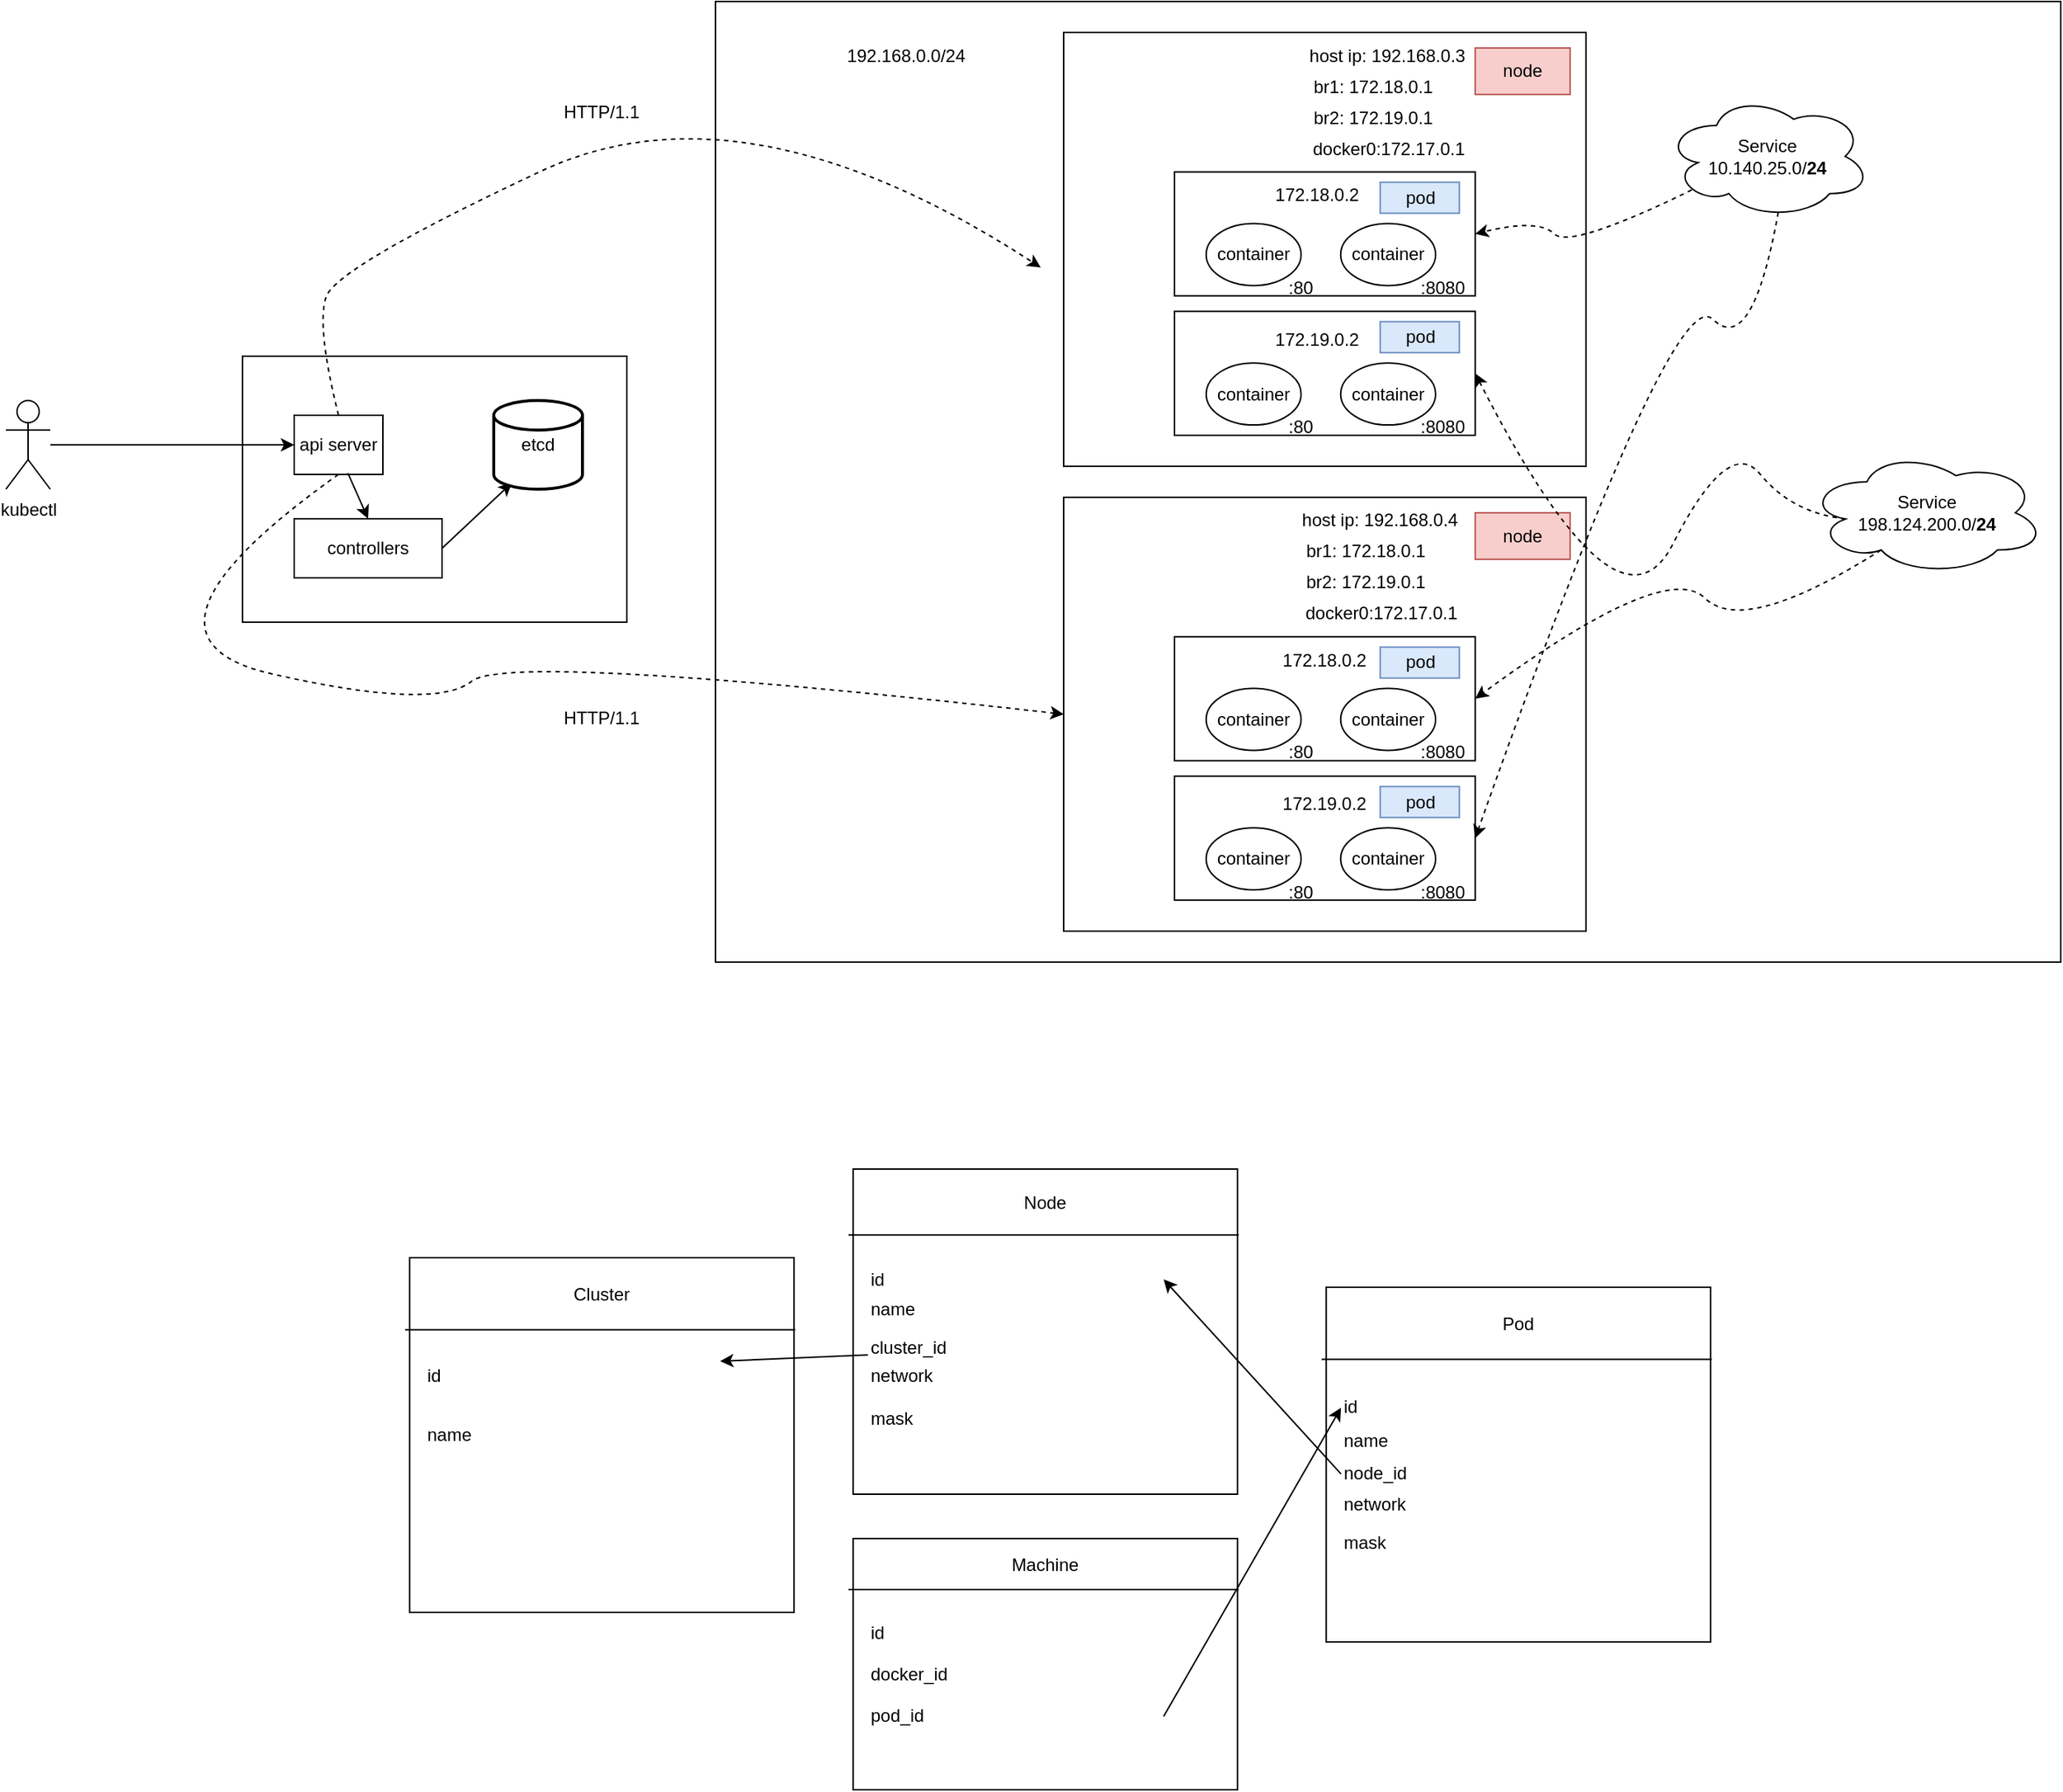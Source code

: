 <mxfile version="21.3.0" type="device">
  <diagram name="Page-1" id="rT52uE6ITpeFnuRoXZZj">
    <mxGraphModel dx="1434" dy="764" grid="1" gridSize="10" guides="1" tooltips="1" connect="1" arrows="1" fold="1" page="1" pageScale="1" pageWidth="827" pageHeight="1169" math="0" shadow="0">
      <root>
        <mxCell id="0" />
        <mxCell id="1" parent="0" />
        <mxCell id="C-DtgV1YDGbjN7bBo-Ln-7" value="" style="group" parent="1" vertex="1" connectable="0">
          <mxGeometry x="290" y="270" width="260" height="180" as="geometry" />
        </mxCell>
        <mxCell id="C-DtgV1YDGbjN7bBo-Ln-1" value="" style="rounded=0;whiteSpace=wrap;html=1;" parent="C-DtgV1YDGbjN7bBo-Ln-7" vertex="1">
          <mxGeometry width="260" height="180" as="geometry" />
        </mxCell>
        <mxCell id="C-DtgV1YDGbjN7bBo-Ln-2" value="api server" style="rounded=0;whiteSpace=wrap;html=1;" parent="C-DtgV1YDGbjN7bBo-Ln-7" vertex="1">
          <mxGeometry x="35" y="40" width="60" height="40" as="geometry" />
        </mxCell>
        <mxCell id="C-DtgV1YDGbjN7bBo-Ln-4" value="controllers" style="rounded=0;whiteSpace=wrap;html=1;" parent="C-DtgV1YDGbjN7bBo-Ln-7" vertex="1">
          <mxGeometry x="35" y="110" width="100" height="40" as="geometry" />
        </mxCell>
        <mxCell id="C-DtgV1YDGbjN7bBo-Ln-49" value="" style="endArrow=classic;html=1;rounded=0;exitX=0.606;exitY=0.979;exitDx=0;exitDy=0;exitPerimeter=0;entryX=0.5;entryY=0;entryDx=0;entryDy=0;" parent="C-DtgV1YDGbjN7bBo-Ln-7" source="C-DtgV1YDGbjN7bBo-Ln-2" target="C-DtgV1YDGbjN7bBo-Ln-4" edge="1">
          <mxGeometry width="50" height="50" relative="1" as="geometry">
            <mxPoint x="70" y="90" as="sourcePoint" />
            <mxPoint x="120" y="40" as="targetPoint" />
          </mxGeometry>
        </mxCell>
        <mxCell id="C-DtgV1YDGbjN7bBo-Ln-50" value="" style="endArrow=classic;html=1;rounded=0;exitX=1;exitY=0.5;exitDx=0;exitDy=0;entryX=0.145;entryY=1;entryDx=0;entryDy=-4.35;entryPerimeter=0;" parent="C-DtgV1YDGbjN7bBo-Ln-7" source="C-DtgV1YDGbjN7bBo-Ln-4" edge="1">
          <mxGeometry width="50" height="50" relative="1" as="geometry">
            <mxPoint x="150" y="115" as="sourcePoint" />
            <mxPoint x="182.25" y="85.65" as="targetPoint" />
          </mxGeometry>
        </mxCell>
        <mxCell id="mGAJs02IHIrk4cf16Qil-7" value="etcd" style="strokeWidth=2;html=1;shape=mxgraph.flowchart.database;whiteSpace=wrap;" vertex="1" parent="C-DtgV1YDGbjN7bBo-Ln-7">
          <mxGeometry x="170" y="30" width="60" height="60" as="geometry" />
        </mxCell>
        <mxCell id="C-DtgV1YDGbjN7bBo-Ln-43" value="" style="group" parent="1" vertex="1" connectable="0">
          <mxGeometry x="610" y="30" width="910" height="650" as="geometry" />
        </mxCell>
        <mxCell id="C-DtgV1YDGbjN7bBo-Ln-5" value="" style="rounded=0;whiteSpace=wrap;html=1;" parent="C-DtgV1YDGbjN7bBo-Ln-43" vertex="1">
          <mxGeometry width="910" height="650" as="geometry" />
        </mxCell>
        <mxCell id="C-DtgV1YDGbjN7bBo-Ln-17" value="" style="group" parent="C-DtgV1YDGbjN7bBo-Ln-43" vertex="1" connectable="0">
          <mxGeometry x="235.529" y="20.968" width="353.294" height="293.548" as="geometry" />
        </mxCell>
        <mxCell id="C-DtgV1YDGbjN7bBo-Ln-6" value="" style="rounded=0;whiteSpace=wrap;html=1;" parent="C-DtgV1YDGbjN7bBo-Ln-17" vertex="1">
          <mxGeometry width="353.294" height="293.548" as="geometry" />
        </mxCell>
        <mxCell id="C-DtgV1YDGbjN7bBo-Ln-8" value="node" style="text;html=1;strokeColor=#b85450;fillColor=#f8cecc;align=center;verticalAlign=middle;whiteSpace=wrap;rounded=0;" parent="C-DtgV1YDGbjN7bBo-Ln-17" vertex="1">
          <mxGeometry x="278.353" y="10.484" width="64.235" height="31.452" as="geometry" />
        </mxCell>
        <mxCell id="C-DtgV1YDGbjN7bBo-Ln-22" value="" style="group" parent="C-DtgV1YDGbjN7bBo-Ln-17" vertex="1" connectable="0">
          <mxGeometry x="74.941" y="188.71" width="214.118" height="94.355" as="geometry" />
        </mxCell>
        <mxCell id="C-DtgV1YDGbjN7bBo-Ln-23" value="" style="rounded=0;whiteSpace=wrap;html=1;" parent="C-DtgV1YDGbjN7bBo-Ln-22" vertex="1">
          <mxGeometry width="203.412" height="83.871" as="geometry" />
        </mxCell>
        <mxCell id="C-DtgV1YDGbjN7bBo-Ln-24" value="pod" style="text;html=1;strokeColor=#6c8ebf;fillColor=#dae8fc;align=center;verticalAlign=middle;whiteSpace=wrap;rounded=0;" parent="C-DtgV1YDGbjN7bBo-Ln-22" vertex="1">
          <mxGeometry x="139.176" y="6.989" width="53.529" height="20.968" as="geometry" />
        </mxCell>
        <mxCell id="C-DtgV1YDGbjN7bBo-Ln-25" value="container" style="ellipse;whiteSpace=wrap;html=1;" parent="C-DtgV1YDGbjN7bBo-Ln-22" vertex="1">
          <mxGeometry x="112.412" y="34.946" width="64.235" height="41.935" as="geometry" />
        </mxCell>
        <mxCell id="C-DtgV1YDGbjN7bBo-Ln-26" value="container" style="ellipse;whiteSpace=wrap;html=1;" parent="C-DtgV1YDGbjN7bBo-Ln-22" vertex="1">
          <mxGeometry x="21.412" y="34.946" width="64.235" height="41.935" as="geometry" />
        </mxCell>
        <mxCell id="C-DtgV1YDGbjN7bBo-Ln-101" value=":80" style="text;html=1;strokeColor=none;fillColor=none;align=center;verticalAlign=middle;whiteSpace=wrap;rounded=0;" parent="C-DtgV1YDGbjN7bBo-Ln-22" vertex="1">
          <mxGeometry x="53.529" y="62.903" width="64.235" height="31.452" as="geometry" />
        </mxCell>
        <mxCell id="C-DtgV1YDGbjN7bBo-Ln-102" value=":8080" style="text;html=1;strokeColor=none;fillColor=none;align=center;verticalAlign=middle;whiteSpace=wrap;rounded=0;" parent="C-DtgV1YDGbjN7bBo-Ln-22" vertex="1">
          <mxGeometry x="149.882" y="62.903" width="64.235" height="31.452" as="geometry" />
        </mxCell>
        <mxCell id="mGAJs02IHIrk4cf16Qil-4" value="172.19.0.2" style="text;html=1;strokeColor=none;fillColor=none;align=center;verticalAlign=middle;whiteSpace=wrap;rounded=0;" vertex="1" parent="C-DtgV1YDGbjN7bBo-Ln-22">
          <mxGeometry x="64.235" y="3.491" width="64.235" height="31.452" as="geometry" />
        </mxCell>
        <mxCell id="C-DtgV1YDGbjN7bBo-Ln-19" value="" style="group" parent="C-DtgV1YDGbjN7bBo-Ln-17" vertex="1" connectable="0">
          <mxGeometry x="74.941" y="94.355" width="214.118" height="94.355" as="geometry" />
        </mxCell>
        <mxCell id="C-DtgV1YDGbjN7bBo-Ln-11" value="" style="rounded=0;whiteSpace=wrap;html=1;" parent="C-DtgV1YDGbjN7bBo-Ln-19" vertex="1">
          <mxGeometry width="203.412" height="83.871" as="geometry" />
        </mxCell>
        <mxCell id="C-DtgV1YDGbjN7bBo-Ln-12" value="pod" style="text;html=1;strokeColor=#6c8ebf;fillColor=#dae8fc;align=center;verticalAlign=middle;whiteSpace=wrap;rounded=0;" parent="C-DtgV1YDGbjN7bBo-Ln-19" vertex="1">
          <mxGeometry x="139.176" y="6.989" width="53.529" height="20.968" as="geometry" />
        </mxCell>
        <mxCell id="C-DtgV1YDGbjN7bBo-Ln-13" value="container" style="ellipse;whiteSpace=wrap;html=1;" parent="C-DtgV1YDGbjN7bBo-Ln-19" vertex="1">
          <mxGeometry x="112.412" y="34.946" width="64.235" height="41.935" as="geometry" />
        </mxCell>
        <mxCell id="C-DtgV1YDGbjN7bBo-Ln-16" value="container" style="ellipse;whiteSpace=wrap;html=1;" parent="C-DtgV1YDGbjN7bBo-Ln-19" vertex="1">
          <mxGeometry x="21.412" y="34.946" width="64.235" height="41.935" as="geometry" />
        </mxCell>
        <mxCell id="C-DtgV1YDGbjN7bBo-Ln-100" value=":80" style="text;html=1;strokeColor=none;fillColor=none;align=center;verticalAlign=middle;whiteSpace=wrap;rounded=0;" parent="C-DtgV1YDGbjN7bBo-Ln-19" vertex="1">
          <mxGeometry x="53.529" y="62.903" width="64.235" height="31.452" as="geometry" />
        </mxCell>
        <mxCell id="C-DtgV1YDGbjN7bBo-Ln-99" value=":8080" style="text;html=1;strokeColor=none;fillColor=none;align=center;verticalAlign=middle;whiteSpace=wrap;rounded=0;" parent="C-DtgV1YDGbjN7bBo-Ln-19" vertex="1">
          <mxGeometry x="149.882" y="62.903" width="64.235" height="31.452" as="geometry" />
        </mxCell>
        <mxCell id="C-DtgV1YDGbjN7bBo-Ln-107" value="172.18.0.2" style="text;html=1;strokeColor=none;fillColor=none;align=center;verticalAlign=middle;whiteSpace=wrap;rounded=0;" parent="C-DtgV1YDGbjN7bBo-Ln-19" vertex="1">
          <mxGeometry x="64.235" width="64.235" height="31.452" as="geometry" />
        </mxCell>
        <mxCell id="mGAJs02IHIrk4cf16Qil-1" value="host ip: 192.168.0.3" style="text;html=1;strokeColor=none;fillColor=none;align=center;verticalAlign=middle;whiteSpace=wrap;rounded=0;" vertex="1" parent="C-DtgV1YDGbjN7bBo-Ln-17">
          <mxGeometry x="159.64" width="118.71" height="31.45" as="geometry" />
        </mxCell>
        <mxCell id="mGAJs02IHIrk4cf16Qil-9" value="br1: 172.18.0.1" style="text;html=1;strokeColor=none;fillColor=none;align=center;verticalAlign=middle;whiteSpace=wrap;rounded=0;" vertex="1" parent="C-DtgV1YDGbjN7bBo-Ln-17">
          <mxGeometry x="159.64" y="20.97" width="100" height="31.45" as="geometry" />
        </mxCell>
        <mxCell id="mGAJs02IHIrk4cf16Qil-113" value="br2: 172.19.0.1" style="text;html=1;strokeColor=none;fillColor=none;align=center;verticalAlign=middle;whiteSpace=wrap;rounded=0;" vertex="1" parent="C-DtgV1YDGbjN7bBo-Ln-17">
          <mxGeometry x="166.87" y="41.94" width="85.53" height="31.45" as="geometry" />
        </mxCell>
        <mxCell id="mGAJs02IHIrk4cf16Qil-114" value="docker0:172.17.0.1" style="text;html=1;strokeColor=none;fillColor=none;align=center;verticalAlign=middle;whiteSpace=wrap;rounded=0;" vertex="1" parent="C-DtgV1YDGbjN7bBo-Ln-17">
          <mxGeometry x="166.868" y="62.908" width="107.059" height="31.452" as="geometry" />
        </mxCell>
        <mxCell id="C-DtgV1YDGbjN7bBo-Ln-30" value="" style="group" parent="C-DtgV1YDGbjN7bBo-Ln-43" vertex="1" connectable="0">
          <mxGeometry x="235.529" y="335.484" width="353.294" height="293.548" as="geometry" />
        </mxCell>
        <mxCell id="C-DtgV1YDGbjN7bBo-Ln-31" value="" style="rounded=0;whiteSpace=wrap;html=1;" parent="C-DtgV1YDGbjN7bBo-Ln-30" vertex="1">
          <mxGeometry width="353.294" height="293.548" as="geometry" />
        </mxCell>
        <mxCell id="C-DtgV1YDGbjN7bBo-Ln-32" value="node" style="text;html=1;strokeColor=#b85450;fillColor=#f8cecc;align=center;verticalAlign=middle;whiteSpace=wrap;rounded=0;" parent="C-DtgV1YDGbjN7bBo-Ln-30" vertex="1">
          <mxGeometry x="278.353" y="10.484" width="64.235" height="31.452" as="geometry" />
        </mxCell>
        <mxCell id="C-DtgV1YDGbjN7bBo-Ln-33" value="" style="group" parent="C-DtgV1YDGbjN7bBo-Ln-30" vertex="1" connectable="0">
          <mxGeometry x="74.941" y="188.71" width="214.118" height="94.355" as="geometry" />
        </mxCell>
        <mxCell id="C-DtgV1YDGbjN7bBo-Ln-34" value="" style="rounded=0;whiteSpace=wrap;html=1;" parent="C-DtgV1YDGbjN7bBo-Ln-33" vertex="1">
          <mxGeometry width="203.412" height="83.871" as="geometry" />
        </mxCell>
        <mxCell id="C-DtgV1YDGbjN7bBo-Ln-35" value="pod" style="text;html=1;strokeColor=#6c8ebf;fillColor=#dae8fc;align=center;verticalAlign=middle;whiteSpace=wrap;rounded=0;" parent="C-DtgV1YDGbjN7bBo-Ln-33" vertex="1">
          <mxGeometry x="139.176" y="6.989" width="53.529" height="20.968" as="geometry" />
        </mxCell>
        <mxCell id="C-DtgV1YDGbjN7bBo-Ln-36" value="container" style="ellipse;whiteSpace=wrap;html=1;" parent="C-DtgV1YDGbjN7bBo-Ln-33" vertex="1">
          <mxGeometry x="112.412" y="34.946" width="64.235" height="41.935" as="geometry" />
        </mxCell>
        <mxCell id="C-DtgV1YDGbjN7bBo-Ln-37" value="container" style="ellipse;whiteSpace=wrap;html=1;" parent="C-DtgV1YDGbjN7bBo-Ln-33" vertex="1">
          <mxGeometry x="21.412" y="34.946" width="64.235" height="41.935" as="geometry" />
        </mxCell>
        <mxCell id="C-DtgV1YDGbjN7bBo-Ln-105" value=":80" style="text;html=1;strokeColor=none;fillColor=none;align=center;verticalAlign=middle;whiteSpace=wrap;rounded=0;" parent="C-DtgV1YDGbjN7bBo-Ln-33" vertex="1">
          <mxGeometry x="53.529" y="62.903" width="64.235" height="31.452" as="geometry" />
        </mxCell>
        <mxCell id="C-DtgV1YDGbjN7bBo-Ln-106" value=":8080" style="text;html=1;strokeColor=none;fillColor=none;align=center;verticalAlign=middle;whiteSpace=wrap;rounded=0;" parent="C-DtgV1YDGbjN7bBo-Ln-33" vertex="1">
          <mxGeometry x="149.882" y="62.903" width="64.235" height="31.452" as="geometry" />
        </mxCell>
        <mxCell id="C-DtgV1YDGbjN7bBo-Ln-111" value="172.19.0.2" style="text;html=1;strokeColor=none;fillColor=none;align=center;verticalAlign=middle;whiteSpace=wrap;rounded=0;" parent="C-DtgV1YDGbjN7bBo-Ln-33" vertex="1">
          <mxGeometry x="69.588" y="3.491" width="64.235" height="31.452" as="geometry" />
        </mxCell>
        <mxCell id="C-DtgV1YDGbjN7bBo-Ln-38" value="" style="group" parent="C-DtgV1YDGbjN7bBo-Ln-30" vertex="1" connectable="0">
          <mxGeometry x="74.941" y="94.355" width="214.118" height="94.355" as="geometry" />
        </mxCell>
        <mxCell id="C-DtgV1YDGbjN7bBo-Ln-39" value="" style="rounded=0;whiteSpace=wrap;html=1;" parent="C-DtgV1YDGbjN7bBo-Ln-38" vertex="1">
          <mxGeometry width="203.412" height="83.871" as="geometry" />
        </mxCell>
        <mxCell id="C-DtgV1YDGbjN7bBo-Ln-40" value="pod" style="text;html=1;strokeColor=#6c8ebf;fillColor=#dae8fc;align=center;verticalAlign=middle;whiteSpace=wrap;rounded=0;" parent="C-DtgV1YDGbjN7bBo-Ln-38" vertex="1">
          <mxGeometry x="139.176" y="6.989" width="53.529" height="20.968" as="geometry" />
        </mxCell>
        <mxCell id="C-DtgV1YDGbjN7bBo-Ln-41" value="container" style="ellipse;whiteSpace=wrap;html=1;" parent="C-DtgV1YDGbjN7bBo-Ln-38" vertex="1">
          <mxGeometry x="112.412" y="34.946" width="64.235" height="41.935" as="geometry" />
        </mxCell>
        <mxCell id="C-DtgV1YDGbjN7bBo-Ln-42" value="container" style="ellipse;whiteSpace=wrap;html=1;" parent="C-DtgV1YDGbjN7bBo-Ln-38" vertex="1">
          <mxGeometry x="21.412" y="34.946" width="64.235" height="41.935" as="geometry" />
        </mxCell>
        <mxCell id="C-DtgV1YDGbjN7bBo-Ln-103" value=":80" style="text;html=1;strokeColor=none;fillColor=none;align=center;verticalAlign=middle;whiteSpace=wrap;rounded=0;" parent="C-DtgV1YDGbjN7bBo-Ln-38" vertex="1">
          <mxGeometry x="53.529" y="62.903" width="64.235" height="31.452" as="geometry" />
        </mxCell>
        <mxCell id="C-DtgV1YDGbjN7bBo-Ln-104" value=":8080" style="text;html=1;strokeColor=none;fillColor=none;align=center;verticalAlign=middle;whiteSpace=wrap;rounded=0;" parent="C-DtgV1YDGbjN7bBo-Ln-38" vertex="1">
          <mxGeometry x="149.882" y="62.903" width="64.235" height="31.452" as="geometry" />
        </mxCell>
        <mxCell id="C-DtgV1YDGbjN7bBo-Ln-110" value="172.18.0.2" style="text;html=1;strokeColor=none;fillColor=none;align=center;verticalAlign=middle;whiteSpace=wrap;rounded=0;" parent="C-DtgV1YDGbjN7bBo-Ln-38" vertex="1">
          <mxGeometry x="69.588" width="64.235" height="31.452" as="geometry" />
        </mxCell>
        <mxCell id="mGAJs02IHIrk4cf16Qil-116" value="host ip: 192.168.0.4" style="text;html=1;strokeColor=none;fillColor=none;align=center;verticalAlign=middle;whiteSpace=wrap;rounded=0;" vertex="1" parent="C-DtgV1YDGbjN7bBo-Ln-30">
          <mxGeometry x="154.47" y="-0.006" width="118.71" height="31.45" as="geometry" />
        </mxCell>
        <mxCell id="mGAJs02IHIrk4cf16Qil-117" value="br1: 172.18.0.1" style="text;html=1;strokeColor=none;fillColor=none;align=center;verticalAlign=middle;whiteSpace=wrap;rounded=0;" vertex="1" parent="C-DtgV1YDGbjN7bBo-Ln-30">
          <mxGeometry x="154.47" y="20.964" width="100" height="31.45" as="geometry" />
        </mxCell>
        <mxCell id="mGAJs02IHIrk4cf16Qil-118" value="br2: 172.19.0.1" style="text;html=1;strokeColor=none;fillColor=none;align=center;verticalAlign=middle;whiteSpace=wrap;rounded=0;" vertex="1" parent="C-DtgV1YDGbjN7bBo-Ln-30">
          <mxGeometry x="161.7" y="41.934" width="85.53" height="31.45" as="geometry" />
        </mxCell>
        <mxCell id="mGAJs02IHIrk4cf16Qil-119" value="docker0:172.17.0.1" style="text;html=1;strokeColor=none;fillColor=none;align=center;verticalAlign=middle;whiteSpace=wrap;rounded=0;" vertex="1" parent="C-DtgV1YDGbjN7bBo-Ln-30">
          <mxGeometry x="161.698" y="62.902" width="107.059" height="31.452" as="geometry" />
        </mxCell>
        <mxCell id="C-DtgV1YDGbjN7bBo-Ln-112" value="Service&lt;br&gt;10.140.25.0/&lt;b&gt;24&lt;/b&gt;" style="ellipse;shape=cloud;whiteSpace=wrap;html=1;" parent="C-DtgV1YDGbjN7bBo-Ln-43" vertex="1">
          <mxGeometry x="642.353" y="62.903" width="139.176" height="83.871" as="geometry" />
        </mxCell>
        <mxCell id="C-DtgV1YDGbjN7bBo-Ln-114" value="" style="curved=1;endArrow=classic;html=1;rounded=0;exitX=0.13;exitY=0.77;exitDx=0;exitDy=0;exitPerimeter=0;entryX=1;entryY=0.5;entryDx=0;entryDy=0;dashed=1;" parent="C-DtgV1YDGbjN7bBo-Ln-43" source="C-DtgV1YDGbjN7bBo-Ln-112" target="C-DtgV1YDGbjN7bBo-Ln-11" edge="1">
          <mxGeometry width="50" height="50" relative="1" as="geometry">
            <mxPoint x="524.588" y="167.742" as="sourcePoint" />
            <mxPoint x="578.118" y="115.323" as="targetPoint" />
            <Array as="points">
              <mxPoint x="578.118" y="167.742" />
              <mxPoint x="556.706" y="146.774" />
            </Array>
          </mxGeometry>
        </mxCell>
        <mxCell id="C-DtgV1YDGbjN7bBo-Ln-115" value="" style="curved=1;endArrow=classic;html=1;rounded=0;exitX=0.55;exitY=0.95;exitDx=0;exitDy=0;exitPerimeter=0;entryX=1;entryY=0.5;entryDx=0;entryDy=0;dashed=1;" parent="C-DtgV1YDGbjN7bBo-Ln-43" source="C-DtgV1YDGbjN7bBo-Ln-112" target="C-DtgV1YDGbjN7bBo-Ln-34" edge="1">
          <mxGeometry width="50" height="50" relative="1" as="geometry">
            <mxPoint x="647.706" y="241.129" as="sourcePoint" />
            <mxPoint x="701.235" y="188.71" as="targetPoint" />
            <Array as="points">
              <mxPoint x="701.235" y="241.129" />
              <mxPoint x="647.706" y="188.71" />
            </Array>
          </mxGeometry>
        </mxCell>
        <mxCell id="C-DtgV1YDGbjN7bBo-Ln-116" value="Service&lt;br&gt;198.124.200.0/&lt;b&gt;24&lt;/b&gt;" style="ellipse;shape=cloud;whiteSpace=wrap;html=1;" parent="C-DtgV1YDGbjN7bBo-Ln-43" vertex="1">
          <mxGeometry x="738.706" y="304.032" width="160.588" height="83.871" as="geometry" />
        </mxCell>
        <mxCell id="C-DtgV1YDGbjN7bBo-Ln-117" value="" style="curved=1;endArrow=classic;html=1;rounded=0;entryX=1;entryY=0.5;entryDx=0;entryDy=0;exitX=0.16;exitY=0.55;exitDx=0;exitDy=0;exitPerimeter=0;dashed=1;" parent="C-DtgV1YDGbjN7bBo-Ln-43" source="C-DtgV1YDGbjN7bBo-Ln-116" target="C-DtgV1YDGbjN7bBo-Ln-23" edge="1">
          <mxGeometry width="50" height="50" relative="1" as="geometry">
            <mxPoint x="610.235" y="492.742" as="sourcePoint" />
            <mxPoint x="663.765" y="440.323" as="targetPoint" />
            <Array as="points">
              <mxPoint x="728" y="345.968" />
              <mxPoint x="685.176" y="293.548" />
              <mxPoint x="610.235" y="440.323" />
            </Array>
          </mxGeometry>
        </mxCell>
        <mxCell id="C-DtgV1YDGbjN7bBo-Ln-118" value="" style="curved=1;endArrow=classic;html=1;rounded=0;exitX=0.31;exitY=0.8;exitDx=0;exitDy=0;exitPerimeter=0;entryX=1;entryY=0.5;entryDx=0;entryDy=0;dashed=1;" parent="C-DtgV1YDGbjN7bBo-Ln-43" source="C-DtgV1YDGbjN7bBo-Ln-116" target="C-DtgV1YDGbjN7bBo-Ln-39" edge="1">
          <mxGeometry width="50" height="50" relative="1" as="geometry">
            <mxPoint x="642.353" y="429.839" as="sourcePoint" />
            <mxPoint x="695.882" y="377.419" as="targetPoint" />
            <Array as="points">
              <mxPoint x="695.882" y="429.839" />
              <mxPoint x="642.353" y="377.419" />
            </Array>
          </mxGeometry>
        </mxCell>
        <mxCell id="mGAJs02IHIrk4cf16Qil-3" value="192.168.0.0/24" style="text;html=1;strokeColor=none;fillColor=none;align=center;verticalAlign=middle;whiteSpace=wrap;rounded=0;" vertex="1" parent="C-DtgV1YDGbjN7bBo-Ln-43">
          <mxGeometry x="85.647" y="20.968" width="85.647" height="31.452" as="geometry" />
        </mxCell>
        <mxCell id="C-DtgV1YDGbjN7bBo-Ln-44" value="kubectl" style="shape=umlActor;verticalLabelPosition=bottom;verticalAlign=top;html=1;outlineConnect=0;" parent="1" vertex="1">
          <mxGeometry x="130" y="300" width="30" height="60" as="geometry" />
        </mxCell>
        <mxCell id="C-DtgV1YDGbjN7bBo-Ln-47" value="" style="endArrow=classic;html=1;rounded=0;entryX=0;entryY=0.5;entryDx=0;entryDy=0;" parent="1" source="C-DtgV1YDGbjN7bBo-Ln-44" target="C-DtgV1YDGbjN7bBo-Ln-2" edge="1">
          <mxGeometry width="50" height="50" relative="1" as="geometry">
            <mxPoint x="160" y="320" as="sourcePoint" />
            <mxPoint x="210" y="270" as="targetPoint" />
          </mxGeometry>
        </mxCell>
        <mxCell id="C-DtgV1YDGbjN7bBo-Ln-62" value="" style="group" parent="1" vertex="1" connectable="0">
          <mxGeometry x="703.12" y="820" width="260" height="220" as="geometry" />
        </mxCell>
        <mxCell id="C-DtgV1YDGbjN7bBo-Ln-63" value="" style="rounded=0;whiteSpace=wrap;html=1;" parent="C-DtgV1YDGbjN7bBo-Ln-62" vertex="1">
          <mxGeometry width="260" height="220.0" as="geometry" />
        </mxCell>
        <mxCell id="C-DtgV1YDGbjN7bBo-Ln-64" value="Node" style="text;html=1;strokeColor=none;fillColor=none;align=center;verticalAlign=middle;whiteSpace=wrap;rounded=0;" parent="C-DtgV1YDGbjN7bBo-Ln-62" vertex="1">
          <mxGeometry x="100" y="9.167" width="60" height="27.5" as="geometry" />
        </mxCell>
        <mxCell id="C-DtgV1YDGbjN7bBo-Ln-65" value="" style="endArrow=none;html=1;rounded=0;exitX=-0.012;exitY=0.203;exitDx=0;exitDy=0;exitPerimeter=0;entryX=1.003;entryY=0.203;entryDx=0;entryDy=0;entryPerimeter=0;" parent="C-DtgV1YDGbjN7bBo-Ln-62" source="C-DtgV1YDGbjN7bBo-Ln-63" target="C-DtgV1YDGbjN7bBo-Ln-63" edge="1">
          <mxGeometry width="50" height="50" relative="1" as="geometry">
            <mxPoint x="80" y="64.167" as="sourcePoint" />
            <mxPoint x="130" y="18.333" as="targetPoint" />
          </mxGeometry>
        </mxCell>
        <mxCell id="C-DtgV1YDGbjN7bBo-Ln-66" value="id" style="text;html=1;strokeColor=none;fillColor=none;align=left;verticalAlign=middle;whiteSpace=wrap;rounded=0;" parent="C-DtgV1YDGbjN7bBo-Ln-62" vertex="1">
          <mxGeometry x="10" y="64.169" width="200" height="20.992" as="geometry" />
        </mxCell>
        <mxCell id="C-DtgV1YDGbjN7bBo-Ln-67" value="name" style="text;html=1;strokeColor=none;fillColor=none;align=left;verticalAlign=middle;whiteSpace=wrap;rounded=0;" parent="C-DtgV1YDGbjN7bBo-Ln-62" vertex="1">
          <mxGeometry x="10" y="85.161" width="200" height="19.814" as="geometry" />
        </mxCell>
        <mxCell id="C-DtgV1YDGbjN7bBo-Ln-68" value="cluster_id" style="text;html=1;strokeColor=none;fillColor=none;align=left;verticalAlign=middle;whiteSpace=wrap;rounded=0;" parent="C-DtgV1YDGbjN7bBo-Ln-62" vertex="1">
          <mxGeometry x="10" y="111.772" width="200" height="18.629" as="geometry" />
        </mxCell>
        <mxCell id="C-DtgV1YDGbjN7bBo-Ln-69" value="network" style="text;html=1;strokeColor=none;fillColor=none;align=left;verticalAlign=middle;whiteSpace=wrap;rounded=0;" parent="C-DtgV1YDGbjN7bBo-Ln-62" vertex="1">
          <mxGeometry x="10" y="130.401" width="200" height="18.629" as="geometry" />
        </mxCell>
        <mxCell id="C-DtgV1YDGbjN7bBo-Ln-78" value="mask" style="text;html=1;strokeColor=none;fillColor=none;align=left;verticalAlign=middle;whiteSpace=wrap;rounded=0;" parent="C-DtgV1YDGbjN7bBo-Ln-62" vertex="1">
          <mxGeometry x="10" y="160.002" width="200" height="18.629" as="geometry" />
        </mxCell>
        <mxCell id="C-DtgV1YDGbjN7bBo-Ln-79" value="" style="group" parent="1" vertex="1" connectable="0">
          <mxGeometry x="1023.12" y="900" width="260" height="240" as="geometry" />
        </mxCell>
        <mxCell id="C-DtgV1YDGbjN7bBo-Ln-80" value="" style="rounded=0;whiteSpace=wrap;html=1;" parent="C-DtgV1YDGbjN7bBo-Ln-79" vertex="1">
          <mxGeometry width="260" height="240" as="geometry" />
        </mxCell>
        <mxCell id="C-DtgV1YDGbjN7bBo-Ln-81" value="Pod" style="text;html=1;strokeColor=none;fillColor=none;align=center;verticalAlign=middle;whiteSpace=wrap;rounded=0;" parent="C-DtgV1YDGbjN7bBo-Ln-79" vertex="1">
          <mxGeometry x="100" y="10" width="60" height="30" as="geometry" />
        </mxCell>
        <mxCell id="C-DtgV1YDGbjN7bBo-Ln-82" value="" style="endArrow=none;html=1;rounded=0;exitX=-0.012;exitY=0.203;exitDx=0;exitDy=0;exitPerimeter=0;entryX=1.003;entryY=0.203;entryDx=0;entryDy=0;entryPerimeter=0;" parent="C-DtgV1YDGbjN7bBo-Ln-79" source="C-DtgV1YDGbjN7bBo-Ln-80" target="C-DtgV1YDGbjN7bBo-Ln-80" edge="1">
          <mxGeometry width="50" height="50" relative="1" as="geometry">
            <mxPoint x="80" y="70" as="sourcePoint" />
            <mxPoint x="130" y="20" as="targetPoint" />
          </mxGeometry>
        </mxCell>
        <mxCell id="C-DtgV1YDGbjN7bBo-Ln-83" value="id" style="text;html=1;strokeColor=none;fillColor=none;align=left;verticalAlign=middle;whiteSpace=wrap;rounded=0;" parent="C-DtgV1YDGbjN7bBo-Ln-79" vertex="1">
          <mxGeometry x="10" y="70.003" width="200" height="22.901" as="geometry" />
        </mxCell>
        <mxCell id="C-DtgV1YDGbjN7bBo-Ln-84" value="name" style="text;html=1;strokeColor=none;fillColor=none;align=left;verticalAlign=middle;whiteSpace=wrap;rounded=0;" parent="C-DtgV1YDGbjN7bBo-Ln-79" vertex="1">
          <mxGeometry x="10" y="92.903" width="200" height="21.615" as="geometry" />
        </mxCell>
        <mxCell id="C-DtgV1YDGbjN7bBo-Ln-85" value="node_id" style="text;html=1;strokeColor=none;fillColor=none;align=left;verticalAlign=middle;whiteSpace=wrap;rounded=0;" parent="C-DtgV1YDGbjN7bBo-Ln-79" vertex="1">
          <mxGeometry x="10" y="116.129" width="200" height="20.323" as="geometry" />
        </mxCell>
        <mxCell id="C-DtgV1YDGbjN7bBo-Ln-86" value="network" style="text;html=1;strokeColor=none;fillColor=none;align=left;verticalAlign=middle;whiteSpace=wrap;rounded=0;" parent="C-DtgV1YDGbjN7bBo-Ln-79" vertex="1">
          <mxGeometry x="10" y="136.452" width="200" height="20.323" as="geometry" />
        </mxCell>
        <mxCell id="C-DtgV1YDGbjN7bBo-Ln-87" value="mask" style="text;html=1;strokeColor=none;fillColor=none;align=left;verticalAlign=middle;whiteSpace=wrap;rounded=0;" parent="C-DtgV1YDGbjN7bBo-Ln-79" vertex="1">
          <mxGeometry x="10" y="162.581" width="200" height="20.323" as="geometry" />
        </mxCell>
        <mxCell id="C-DtgV1YDGbjN7bBo-Ln-88" value="" style="group" parent="1" vertex="1" connectable="0">
          <mxGeometry x="703.12" y="1070" width="260" height="170" as="geometry" />
        </mxCell>
        <mxCell id="C-DtgV1YDGbjN7bBo-Ln-89" value="" style="rounded=0;whiteSpace=wrap;html=1;" parent="C-DtgV1YDGbjN7bBo-Ln-88" vertex="1">
          <mxGeometry width="260" height="170" as="geometry" />
        </mxCell>
        <mxCell id="C-DtgV1YDGbjN7bBo-Ln-90" value="Machine" style="text;html=1;strokeColor=none;fillColor=none;align=center;verticalAlign=middle;whiteSpace=wrap;rounded=0;" parent="C-DtgV1YDGbjN7bBo-Ln-88" vertex="1">
          <mxGeometry x="100" y="7.083" width="60" height="21.25" as="geometry" />
        </mxCell>
        <mxCell id="C-DtgV1YDGbjN7bBo-Ln-91" value="" style="endArrow=none;html=1;rounded=0;exitX=-0.012;exitY=0.203;exitDx=0;exitDy=0;exitPerimeter=0;entryX=1.003;entryY=0.203;entryDx=0;entryDy=0;entryPerimeter=0;" parent="C-DtgV1YDGbjN7bBo-Ln-88" source="C-DtgV1YDGbjN7bBo-Ln-89" target="C-DtgV1YDGbjN7bBo-Ln-89" edge="1">
          <mxGeometry width="50" height="50" relative="1" as="geometry">
            <mxPoint x="80" y="49.583" as="sourcePoint" />
            <mxPoint x="130" y="14.167" as="targetPoint" />
          </mxGeometry>
        </mxCell>
        <mxCell id="C-DtgV1YDGbjN7bBo-Ln-92" value="id" style="text;html=1;strokeColor=none;fillColor=none;align=left;verticalAlign=middle;whiteSpace=wrap;rounded=0;" parent="C-DtgV1YDGbjN7bBo-Ln-88" vertex="1">
          <mxGeometry x="10" y="49.583" width="200" height="28.333" as="geometry" />
        </mxCell>
        <mxCell id="C-DtgV1YDGbjN7bBo-Ln-93" value="docker_id" style="text;html=1;strokeColor=none;fillColor=none;align=left;verticalAlign=middle;whiteSpace=wrap;rounded=0;" parent="C-DtgV1YDGbjN7bBo-Ln-88" vertex="1">
          <mxGeometry x="10" y="77.917" width="200" height="28.333" as="geometry" />
        </mxCell>
        <mxCell id="C-DtgV1YDGbjN7bBo-Ln-94" value="pod_id" style="text;html=1;strokeColor=none;fillColor=none;align=left;verticalAlign=middle;whiteSpace=wrap;rounded=0;" parent="C-DtgV1YDGbjN7bBo-Ln-88" vertex="1">
          <mxGeometry x="10" y="106.25" width="200" height="28.333" as="geometry" />
        </mxCell>
        <mxCell id="C-DtgV1YDGbjN7bBo-Ln-55" value="" style="group;rounded=0;" parent="1" vertex="1" connectable="0">
          <mxGeometry x="403.12" y="880" width="260" height="240" as="geometry" />
        </mxCell>
        <mxCell id="C-DtgV1YDGbjN7bBo-Ln-51" value="" style="rounded=0;whiteSpace=wrap;html=1;" parent="C-DtgV1YDGbjN7bBo-Ln-55" vertex="1">
          <mxGeometry width="260" height="240" as="geometry" />
        </mxCell>
        <mxCell id="C-DtgV1YDGbjN7bBo-Ln-54" value="Cluster" style="text;html=1;strokeColor=none;fillColor=none;align=center;verticalAlign=middle;whiteSpace=wrap;rounded=0;" parent="C-DtgV1YDGbjN7bBo-Ln-55" vertex="1">
          <mxGeometry x="100" y="10" width="60" height="30" as="geometry" />
        </mxCell>
        <mxCell id="C-DtgV1YDGbjN7bBo-Ln-52" value="" style="endArrow=none;html=1;rounded=0;exitX=-0.012;exitY=0.203;exitDx=0;exitDy=0;exitPerimeter=0;entryX=1.003;entryY=0.203;entryDx=0;entryDy=0;entryPerimeter=0;" parent="C-DtgV1YDGbjN7bBo-Ln-55" source="C-DtgV1YDGbjN7bBo-Ln-51" target="C-DtgV1YDGbjN7bBo-Ln-51" edge="1">
          <mxGeometry width="50" height="50" relative="1" as="geometry">
            <mxPoint x="80" y="70" as="sourcePoint" />
            <mxPoint x="130" y="20" as="targetPoint" />
          </mxGeometry>
        </mxCell>
        <mxCell id="C-DtgV1YDGbjN7bBo-Ln-59" value="id" style="text;html=1;strokeColor=none;fillColor=default;align=left;verticalAlign=middle;whiteSpace=wrap;rounded=0;absoluteArcSize=0;" parent="C-DtgV1YDGbjN7bBo-Ln-55" vertex="1">
          <mxGeometry x="10" y="70" width="200" height="20" as="geometry" />
        </mxCell>
        <mxCell id="C-DtgV1YDGbjN7bBo-Ln-60" value="name" style="text;html=1;strokeColor=none;fillColor=none;align=left;verticalAlign=middle;whiteSpace=wrap;rounded=0;" parent="C-DtgV1YDGbjN7bBo-Ln-55" vertex="1">
          <mxGeometry x="10" y="110" width="200" height="20" as="geometry" />
        </mxCell>
        <mxCell id="C-DtgV1YDGbjN7bBo-Ln-95" value="" style="endArrow=classic;html=1;rounded=0;exitX=0;exitY=0.75;exitDx=0;exitDy=0;entryX=1;entryY=0;entryDx=0;entryDy=0;" parent="1" source="C-DtgV1YDGbjN7bBo-Ln-68" target="C-DtgV1YDGbjN7bBo-Ln-59" edge="1">
          <mxGeometry width="50" height="50" relative="1" as="geometry">
            <mxPoint x="683.12" y="1030" as="sourcePoint" />
            <mxPoint x="733.12" y="980" as="targetPoint" />
          </mxGeometry>
        </mxCell>
        <mxCell id="C-DtgV1YDGbjN7bBo-Ln-97" value="" style="endArrow=classic;html=1;rounded=0;exitX=0;exitY=0.5;exitDx=0;exitDy=0;entryX=1;entryY=0.5;entryDx=0;entryDy=0;" parent="1" source="C-DtgV1YDGbjN7bBo-Ln-85" target="C-DtgV1YDGbjN7bBo-Ln-66" edge="1">
          <mxGeometry width="50" height="50" relative="1" as="geometry">
            <mxPoint x="983.12" y="1040" as="sourcePoint" />
            <mxPoint x="723.12" y="1030" as="targetPoint" />
          </mxGeometry>
        </mxCell>
        <mxCell id="C-DtgV1YDGbjN7bBo-Ln-98" value="" style="endArrow=classic;html=1;rounded=0;exitX=1;exitY=0.5;exitDx=0;exitDy=0;entryX=0;entryY=0.5;entryDx=0;entryDy=0;" parent="1" source="C-DtgV1YDGbjN7bBo-Ln-94" target="C-DtgV1YDGbjN7bBo-Ln-83" edge="1">
          <mxGeometry width="50" height="50" relative="1" as="geometry">
            <mxPoint x="683.12" y="1030" as="sourcePoint" />
            <mxPoint x="733.12" y="980" as="targetPoint" />
          </mxGeometry>
        </mxCell>
        <mxCell id="C-DtgV1YDGbjN7bBo-Ln-121" value="" style="curved=1;endArrow=classic;html=1;rounded=0;exitX=0.5;exitY=0;exitDx=0;exitDy=0;dashed=1;" parent="1" source="C-DtgV1YDGbjN7bBo-Ln-2" edge="1">
          <mxGeometry width="50" height="50" relative="1" as="geometry">
            <mxPoint x="353.12" y="260" as="sourcePoint" />
            <mxPoint x="830" y="210" as="targetPoint" />
            <Array as="points">
              <mxPoint x="340" y="250" />
              <mxPoint x="353.12" y="210" />
              <mxPoint x="630" y="80" />
            </Array>
          </mxGeometry>
        </mxCell>
        <mxCell id="C-DtgV1YDGbjN7bBo-Ln-124" value="" style="curved=1;endArrow=classic;html=1;rounded=0;entryX=0;entryY=0.5;entryDx=0;entryDy=0;exitX=0.5;exitY=1;exitDx=0;exitDy=0;dashed=1;" parent="1" source="C-DtgV1YDGbjN7bBo-Ln-2" target="C-DtgV1YDGbjN7bBo-Ln-31" edge="1">
          <mxGeometry width="50" height="50" relative="1" as="geometry">
            <mxPoint x="370" y="510" as="sourcePoint" />
            <mxPoint x="420" y="460" as="targetPoint" />
            <Array as="points">
              <mxPoint x="200" y="460" />
              <mxPoint x="420" y="510" />
              <mxPoint x="470" y="470" />
            </Array>
          </mxGeometry>
        </mxCell>
        <mxCell id="C-DtgV1YDGbjN7bBo-Ln-126" value="HTTP/1.1" style="text;html=1;strokeColor=none;fillColor=none;align=center;verticalAlign=middle;whiteSpace=wrap;rounded=0;" parent="1" vertex="1">
          <mxGeometry x="503.12" y="90" width="60" height="30" as="geometry" />
        </mxCell>
        <mxCell id="C-DtgV1YDGbjN7bBo-Ln-127" value="HTTP/1.1" style="text;html=1;strokeColor=none;fillColor=none;align=center;verticalAlign=middle;whiteSpace=wrap;rounded=0;" parent="1" vertex="1">
          <mxGeometry x="503.12" y="500" width="60" height="30" as="geometry" />
        </mxCell>
      </root>
    </mxGraphModel>
  </diagram>
</mxfile>
